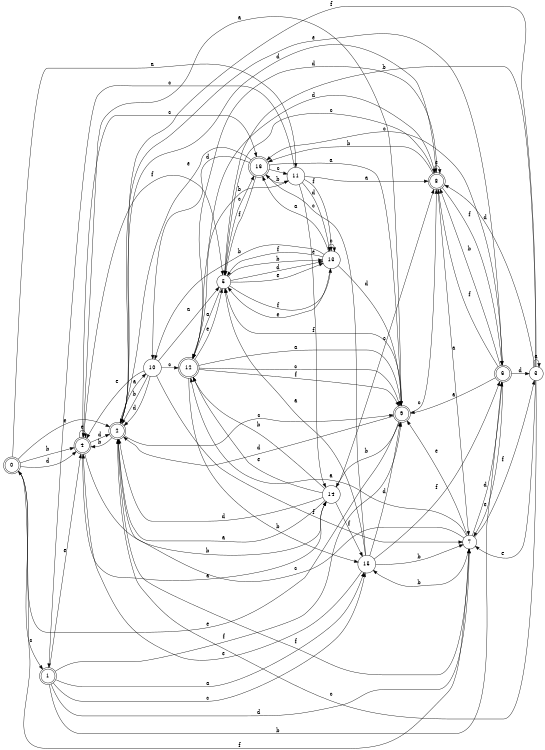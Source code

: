 digraph n14_2 {
__start0 [label="" shape="none"];

rankdir=LR;
size="8,5";

s0 [style="rounded,filled", color="black", fillcolor="white" shape="doublecircle", label="0"];
s1 [style="rounded,filled", color="black", fillcolor="white" shape="doublecircle", label="1"];
s2 [style="rounded,filled", color="black", fillcolor="white" shape="doublecircle", label="2"];
s3 [style="filled", color="black", fillcolor="white" shape="circle", label="3"];
s4 [style="rounded,filled", color="black", fillcolor="white" shape="doublecircle", label="4"];
s5 [style="filled", color="black", fillcolor="white" shape="circle", label="5"];
s6 [style="rounded,filled", color="black", fillcolor="white" shape="doublecircle", label="6"];
s7 [style="filled", color="black", fillcolor="white" shape="circle", label="7"];
s8 [style="rounded,filled", color="black", fillcolor="white" shape="doublecircle", label="8"];
s9 [style="rounded,filled", color="black", fillcolor="white" shape="doublecircle", label="9"];
s10 [style="filled", color="black", fillcolor="white" shape="circle", label="10"];
s11 [style="filled", color="black", fillcolor="white" shape="circle", label="11"];
s12 [style="rounded,filled", color="black", fillcolor="white" shape="doublecircle", label="12"];
s13 [style="filled", color="black", fillcolor="white" shape="circle", label="13"];
s14 [style="filled", color="black", fillcolor="white" shape="circle", label="14"];
s15 [style="filled", color="black", fillcolor="white" shape="circle", label="15"];
s16 [style="rounded,filled", color="black", fillcolor="white" shape="doublecircle", label="16"];
s0 -> s11 [label="a"];
s0 -> s4 [label="b"];
s0 -> s1 [label="c"];
s0 -> s4 [label="d"];
s0 -> s2 [label="e"];
s0 -> s7 [label="f"];
s1 -> s15 [label="a"];
s1 -> s6 [label="b"];
s1 -> s15 [label="c"];
s1 -> s7 [label="d"];
s1 -> s4 [label="e"];
s1 -> s9 [label="f"];
s2 -> s10 [label="a"];
s2 -> s4 [label="b"];
s2 -> s9 [label="c"];
s2 -> s8 [label="d"];
s2 -> s6 [label="e"];
s2 -> s7 [label="f"];
s3 -> s3 [label="a"];
s3 -> s5 [label="b"];
s3 -> s2 [label="c"];
s3 -> s8 [label="d"];
s3 -> s7 [label="e"];
s3 -> s2 [label="f"];
s4 -> s14 [label="a"];
s4 -> s14 [label="b"];
s4 -> s16 [label="c"];
s4 -> s2 [label="d"];
s4 -> s4 [label="e"];
s4 -> s5 [label="f"];
s5 -> s12 [label="a"];
s5 -> s13 [label="b"];
s5 -> s16 [label="c"];
s5 -> s13 [label="d"];
s5 -> s13 [label="e"];
s5 -> s13 [label="f"];
s6 -> s9 [label="a"];
s6 -> s8 [label="b"];
s6 -> s16 [label="c"];
s6 -> s3 [label="d"];
s6 -> s7 [label="e"];
s6 -> s8 [label="f"];
s7 -> s12 [label="a"];
s7 -> s15 [label="b"];
s7 -> s2 [label="c"];
s7 -> s6 [label="d"];
s7 -> s9 [label="e"];
s7 -> s3 [label="f"];
s8 -> s7 [label="a"];
s8 -> s16 [label="b"];
s8 -> s5 [label="c"];
s8 -> s12 [label="d"];
s8 -> s8 [label="e"];
s8 -> s6 [label="f"];
s9 -> s4 [label="a"];
s9 -> s14 [label="b"];
s9 -> s8 [label="c"];
s9 -> s2 [label="d"];
s9 -> s0 [label="e"];
s9 -> s5 [label="f"];
s10 -> s5 [label="a"];
s10 -> s2 [label="b"];
s10 -> s12 [label="c"];
s10 -> s2 [label="d"];
s10 -> s4 [label="e"];
s10 -> s7 [label="f"];
s11 -> s8 [label="a"];
s11 -> s12 [label="b"];
s11 -> s1 [label="c"];
s11 -> s13 [label="d"];
s11 -> s14 [label="e"];
s11 -> s13 [label="f"];
s12 -> s9 [label="a"];
s12 -> s15 [label="b"];
s12 -> s9 [label="c"];
s12 -> s8 [label="d"];
s12 -> s5 [label="e"];
s12 -> s9 [label="f"];
s13 -> s16 [label="a"];
s13 -> s10 [label="b"];
s13 -> s13 [label="c"];
s13 -> s9 [label="d"];
s13 -> s5 [label="e"];
s13 -> s5 [label="f"];
s14 -> s2 [label="a"];
s14 -> s12 [label="b"];
s14 -> s8 [label="c"];
s14 -> s2 [label="d"];
s14 -> s12 [label="e"];
s14 -> s15 [label="f"];
s15 -> s5 [label="a"];
s15 -> s7 [label="b"];
s15 -> s16 [label="c"];
s15 -> s9 [label="d"];
s15 -> s4 [label="e"];
s15 -> s6 [label="f"];
s16 -> s9 [label="a"];
s16 -> s11 [label="b"];
s16 -> s11 [label="c"];
s16 -> s10 [label="d"];
s16 -> s2 [label="e"];
s16 -> s5 [label="f"];

}